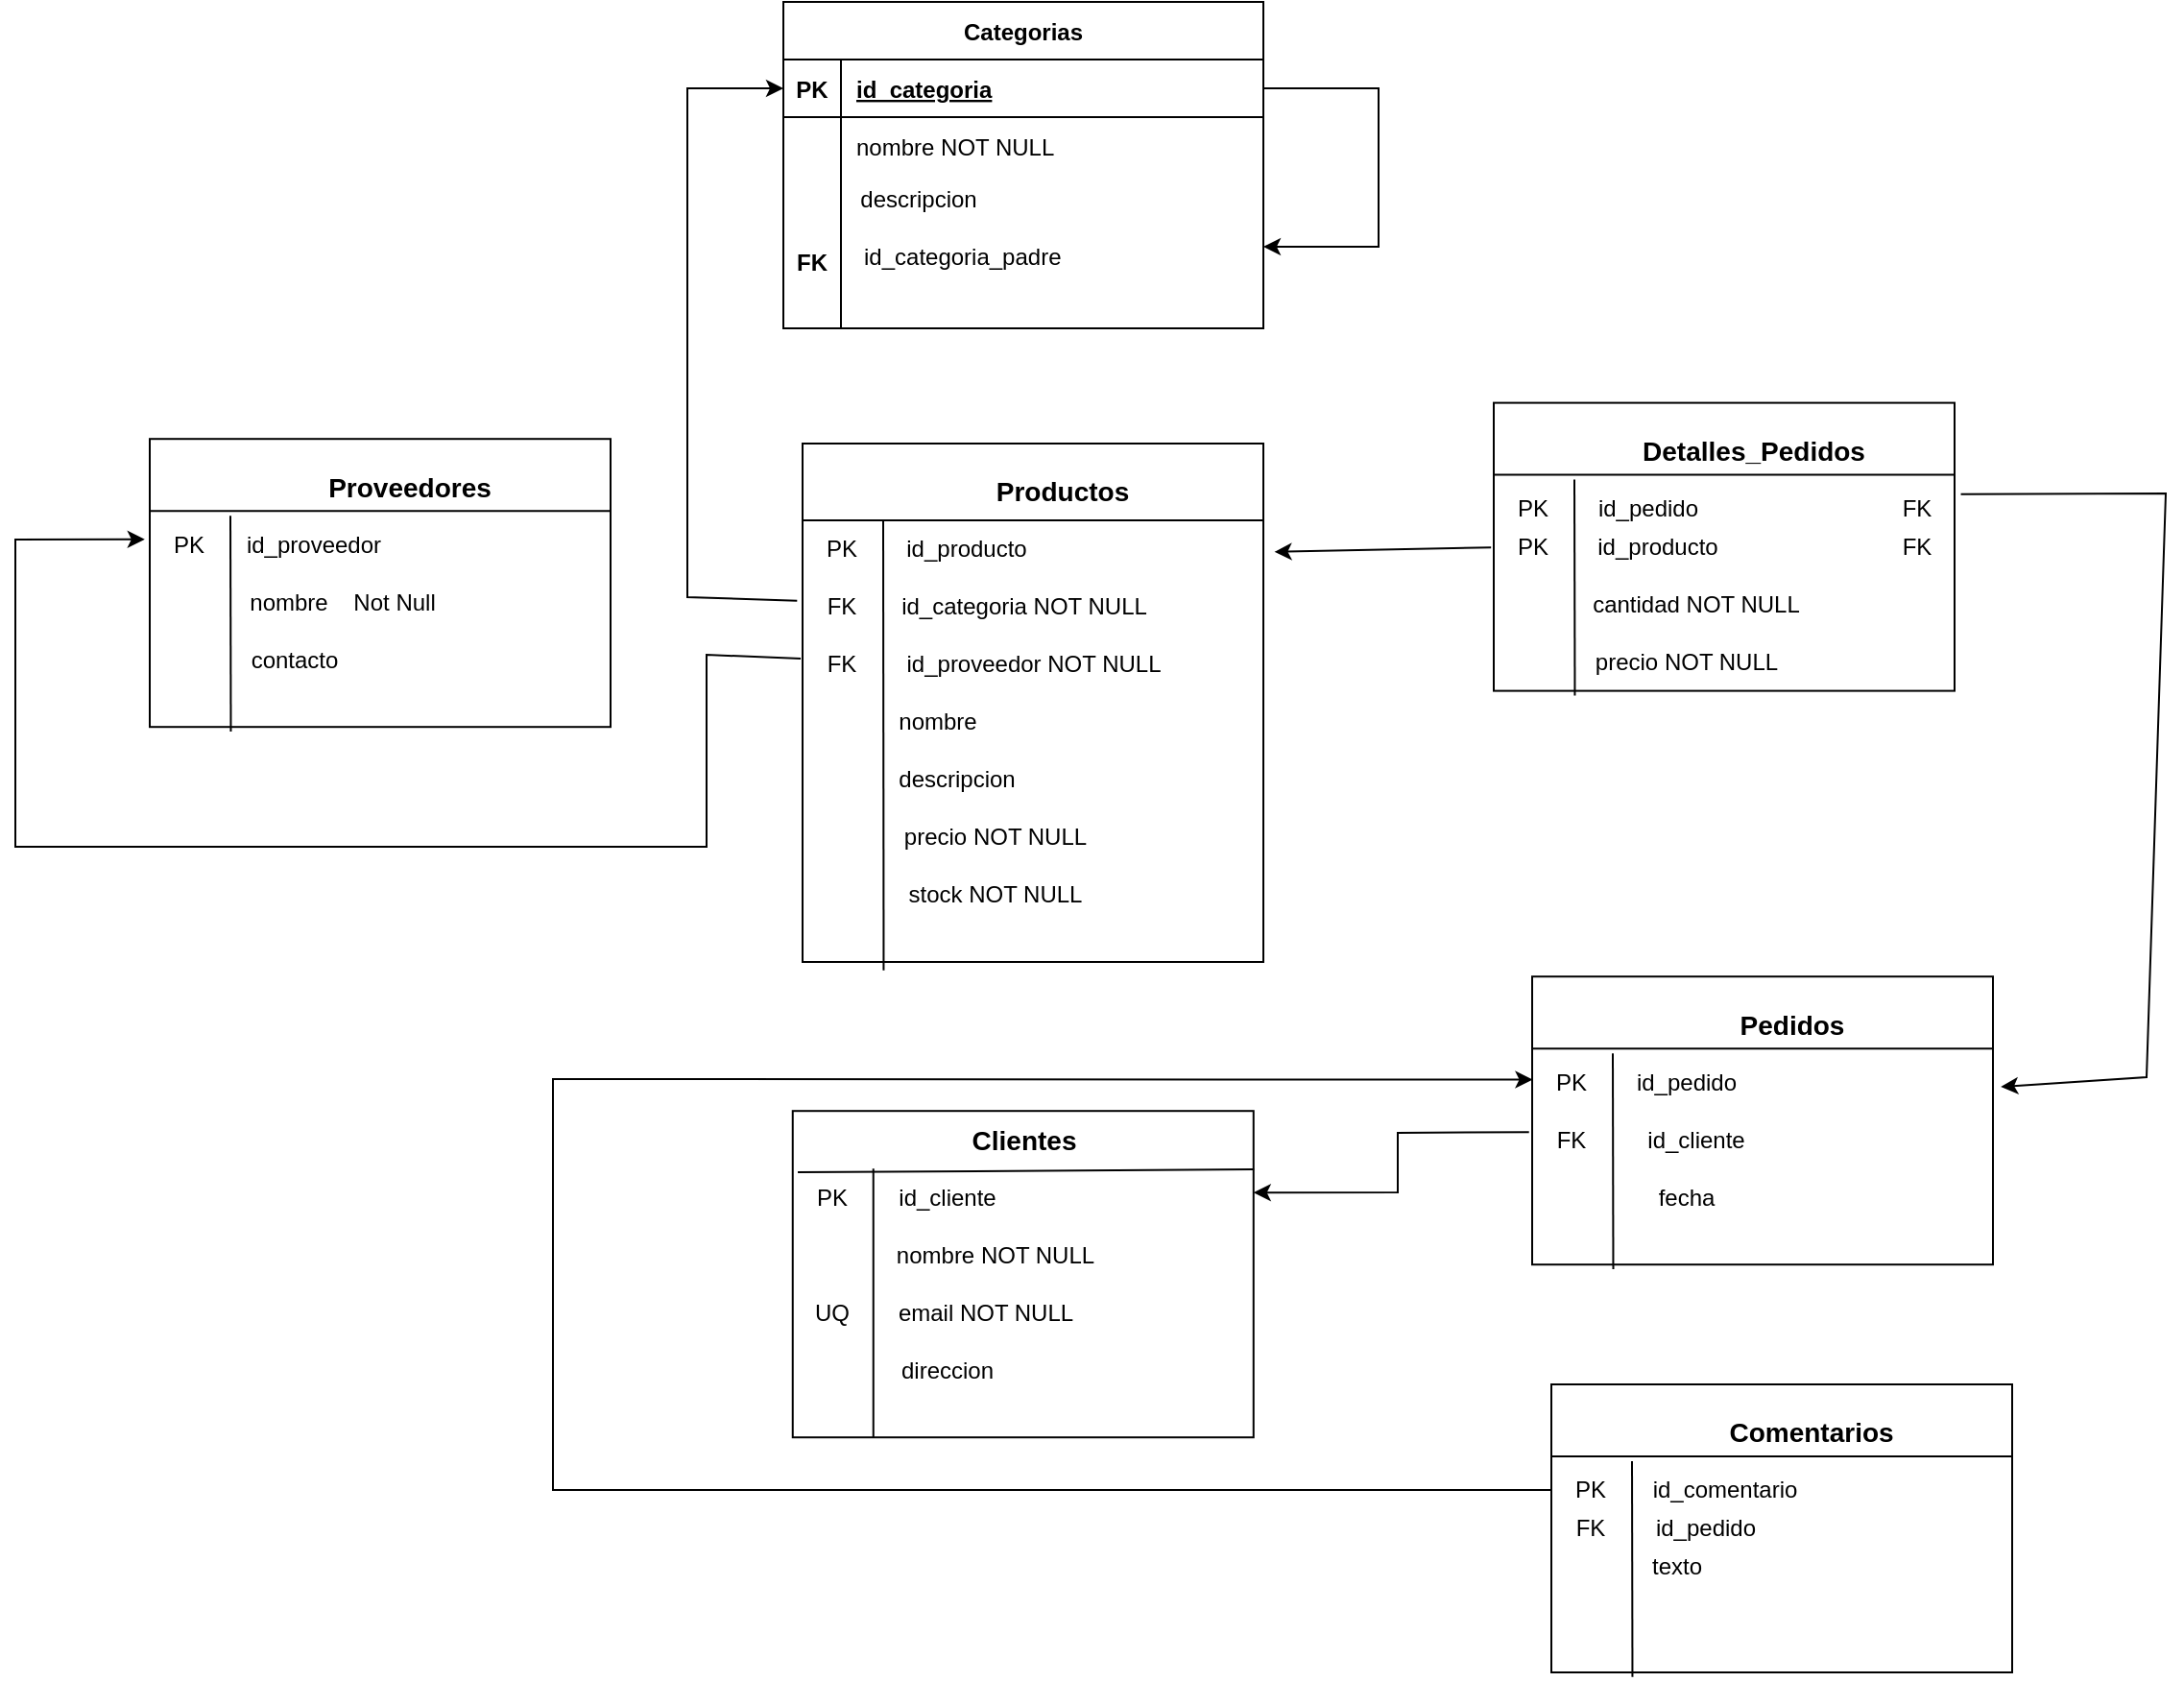 <mxfile version="24.4.4" type="device">
  <diagram id="R2lEEEUBdFMjLlhIrx00" name="Page-1">
    <mxGraphModel dx="1323" dy="1857" grid="1" gridSize="10" guides="1" tooltips="1" connect="1" arrows="1" fold="1" page="1" pageScale="1" pageWidth="850" pageHeight="1100" math="0" shadow="0" extFonts="Permanent Marker^https://fonts.googleapis.com/css?family=Permanent+Marker">
      <root>
        <mxCell id="0" />
        <mxCell id="1" parent="0" />
        <mxCell id="C-vyLk0tnHw3VtMMgP7b-23" value="Categorias" style="shape=table;startSize=30;container=1;collapsible=1;childLayout=tableLayout;fixedRows=1;rowLines=0;fontStyle=1;align=center;resizeLast=1;" parent="1" vertex="1">
          <mxGeometry x="840" y="-40" width="250" height="170" as="geometry" />
        </mxCell>
        <mxCell id="C-vyLk0tnHw3VtMMgP7b-24" value="" style="shape=partialRectangle;collapsible=0;dropTarget=0;pointerEvents=0;fillColor=none;points=[[0,0.5],[1,0.5]];portConstraint=eastwest;top=0;left=0;right=0;bottom=1;" parent="C-vyLk0tnHw3VtMMgP7b-23" vertex="1">
          <mxGeometry y="30" width="250" height="30" as="geometry" />
        </mxCell>
        <mxCell id="C-vyLk0tnHw3VtMMgP7b-25" value="PK" style="shape=partialRectangle;overflow=hidden;connectable=0;fillColor=none;top=0;left=0;bottom=0;right=0;fontStyle=1;" parent="C-vyLk0tnHw3VtMMgP7b-24" vertex="1">
          <mxGeometry width="30" height="30" as="geometry">
            <mxRectangle width="30" height="30" as="alternateBounds" />
          </mxGeometry>
        </mxCell>
        <mxCell id="C-vyLk0tnHw3VtMMgP7b-26" value="id_categoria" style="shape=partialRectangle;overflow=hidden;connectable=0;fillColor=none;top=0;left=0;bottom=0;right=0;align=left;spacingLeft=6;fontStyle=5;" parent="C-vyLk0tnHw3VtMMgP7b-24" vertex="1">
          <mxGeometry x="30" width="220" height="30" as="geometry">
            <mxRectangle width="220" height="30" as="alternateBounds" />
          </mxGeometry>
        </mxCell>
        <mxCell id="C-vyLk0tnHw3VtMMgP7b-27" value="" style="shape=partialRectangle;collapsible=0;dropTarget=0;pointerEvents=0;fillColor=none;points=[[0,0.5],[1,0.5]];portConstraint=eastwest;top=0;left=0;right=0;bottom=0;" parent="C-vyLk0tnHw3VtMMgP7b-23" vertex="1">
          <mxGeometry y="60" width="250" height="30" as="geometry" />
        </mxCell>
        <mxCell id="C-vyLk0tnHw3VtMMgP7b-28" value="" style="shape=partialRectangle;overflow=hidden;connectable=0;fillColor=none;top=0;left=0;bottom=0;right=0;" parent="C-vyLk0tnHw3VtMMgP7b-27" vertex="1">
          <mxGeometry width="30" height="30" as="geometry">
            <mxRectangle width="30" height="30" as="alternateBounds" />
          </mxGeometry>
        </mxCell>
        <mxCell id="C-vyLk0tnHw3VtMMgP7b-29" value="nombre NOT NULL" style="shape=partialRectangle;overflow=hidden;connectable=0;fillColor=none;top=0;left=0;bottom=0;right=0;align=left;spacingLeft=6;" parent="C-vyLk0tnHw3VtMMgP7b-27" vertex="1">
          <mxGeometry x="30" width="220" height="30" as="geometry">
            <mxRectangle width="220" height="30" as="alternateBounds" />
          </mxGeometry>
        </mxCell>
        <mxCell id="jYscwoyKgJWhg-Qc2eCs-4" value="" style="endArrow=classic;html=1;rounded=0;exitX=1;exitY=0.5;exitDx=0;exitDy=0;entryX=1;entryY=0.75;entryDx=0;entryDy=0;edgeStyle=orthogonalEdgeStyle;" edge="1" parent="C-vyLk0tnHw3VtMMgP7b-23" source="C-vyLk0tnHw3VtMMgP7b-24" target="C-vyLk0tnHw3VtMMgP7b-23">
          <mxGeometry width="50" height="50" relative="1" as="geometry">
            <mxPoint x="320" y="80" as="sourcePoint" />
            <mxPoint x="370" y="30" as="targetPoint" />
            <Array as="points">
              <mxPoint x="310" y="45" />
              <mxPoint x="310" y="128" />
            </Array>
          </mxGeometry>
        </mxCell>
        <mxCell id="Fk9vVuh8kFgdgYr4Rpxz-1" value="&amp;nbsp; &amp;nbsp; &amp;nbsp; &amp;nbsp; &amp;nbsp; &amp;nbsp; &amp;nbsp; &amp;nbsp; &amp;nbsp; &amp;nbsp; &amp;nbsp; &amp;nbsp; &amp;nbsp; &amp;nbsp;descripcion" style="text;html=1;align=center;verticalAlign=middle;resizable=0;points=[];autosize=1;strokeColor=none;fillColor=none;" parent="1" vertex="1">
          <mxGeometry x="780" y="48" width="170" height="30" as="geometry" />
        </mxCell>
        <mxCell id="Fk9vVuh8kFgdgYr4Rpxz-2" value="" style="endArrow=none;html=1;rounded=0;" parent="1" edge="1">
          <mxGeometry width="50" height="50" relative="1" as="geometry">
            <mxPoint x="870" y="40" as="sourcePoint" />
            <mxPoint x="870" y="130" as="targetPoint" />
          </mxGeometry>
        </mxCell>
        <mxCell id="Fk9vVuh8kFgdgYr4Rpxz-3" value="" style="rounded=0;whiteSpace=wrap;html=1;" parent="1" vertex="1">
          <mxGeometry x="510" y="187.6" width="240" height="150" as="geometry" />
        </mxCell>
        <mxCell id="Fk9vVuh8kFgdgYr4Rpxz-4" value="" style="endArrow=none;html=1;rounded=0;exitX=0;exitY=0.25;exitDx=0;exitDy=0;entryX=1;entryY=0.25;entryDx=0;entryDy=0;" parent="1" source="Fk9vVuh8kFgdgYr4Rpxz-3" target="Fk9vVuh8kFgdgYr4Rpxz-3" edge="1">
          <mxGeometry width="50" height="50" relative="1" as="geometry">
            <mxPoint x="510" y="297.6" as="sourcePoint" />
            <mxPoint x="560" y="247.6" as="targetPoint" />
          </mxGeometry>
        </mxCell>
        <mxCell id="Fk9vVuh8kFgdgYr4Rpxz-6" value="" style="endArrow=none;html=1;rounded=0;exitX=0.176;exitY=1.016;exitDx=0;exitDy=0;exitPerimeter=0;" parent="1" source="Fk9vVuh8kFgdgYr4Rpxz-3" edge="1">
          <mxGeometry width="50" height="50" relative="1" as="geometry">
            <mxPoint x="510" y="297.6" as="sourcePoint" />
            <mxPoint x="552" y="227.6" as="targetPoint" />
          </mxGeometry>
        </mxCell>
        <mxCell id="Fk9vVuh8kFgdgYr4Rpxz-7" value="&lt;b&gt;&lt;font style=&quot;font-size: 14px;&quot;&gt;Proveedores&lt;/font&gt;&lt;/b&gt;" style="text;html=1;align=center;verticalAlign=middle;resizable=0;points=[];autosize=1;strokeColor=none;fillColor=none;" parent="1" vertex="1">
          <mxGeometry x="590" y="197.6" width="110" height="30" as="geometry" />
        </mxCell>
        <mxCell id="Fk9vVuh8kFgdgYr4Rpxz-8" value="" style="rounded=0;whiteSpace=wrap;html=1;" parent="1" vertex="1">
          <mxGeometry x="844.88" y="537.6" width="240" height="170" as="geometry" />
        </mxCell>
        <mxCell id="Fk9vVuh8kFgdgYr4Rpxz-9" value="" style="endArrow=none;html=1;rounded=0;exitX=0.011;exitY=0.188;exitDx=0;exitDy=0;entryX=1.001;entryY=0.179;entryDx=0;entryDy=0;exitPerimeter=0;entryPerimeter=0;" parent="1" source="Fk9vVuh8kFgdgYr4Rpxz-8" target="Fk9vVuh8kFgdgYr4Rpxz-8" edge="1">
          <mxGeometry width="50" height="50" relative="1" as="geometry">
            <mxPoint x="844.88" y="647.6" as="sourcePoint" />
            <mxPoint x="894.88" y="597.6" as="targetPoint" />
            <Array as="points" />
          </mxGeometry>
        </mxCell>
        <mxCell id="Fk9vVuh8kFgdgYr4Rpxz-10" value="" style="endArrow=none;html=1;rounded=0;entryX=-0.043;entryY=0;entryDx=0;entryDy=0;entryPerimeter=0;" parent="1" target="Fk9vVuh8kFgdgYr4Rpxz-39" edge="1">
          <mxGeometry width="50" height="50" relative="1" as="geometry">
            <mxPoint x="886.88" y="707.6" as="sourcePoint" />
            <mxPoint x="886.88" y="577.6" as="targetPoint" />
          </mxGeometry>
        </mxCell>
        <mxCell id="Fk9vVuh8kFgdgYr4Rpxz-11" value="&lt;b&gt;&lt;font style=&quot;font-size: 14px;&quot;&gt;Clientes&lt;/font&gt;&lt;/b&gt;" style="text;html=1;align=center;verticalAlign=middle;resizable=0;points=[];autosize=1;strokeColor=none;fillColor=none;" parent="1" vertex="1">
          <mxGeometry x="924.88" y="537.6" width="80" height="30" as="geometry" />
        </mxCell>
        <mxCell id="Fk9vVuh8kFgdgYr4Rpxz-13" value="" style="rounded=0;whiteSpace=wrap;html=1;" parent="1" vertex="1">
          <mxGeometry x="850" y="190" width="240" height="270" as="geometry" />
        </mxCell>
        <mxCell id="Fk9vVuh8kFgdgYr4Rpxz-14" value="" style="endArrow=none;html=1;rounded=0;exitX=0;exitY=0.25;exitDx=0;exitDy=0;entryX=1;entryY=0.25;entryDx=0;entryDy=0;" parent="1" edge="1">
          <mxGeometry width="50" height="50" relative="1" as="geometry">
            <mxPoint x="850" y="230" as="sourcePoint" />
            <mxPoint x="1090" y="230" as="targetPoint" />
          </mxGeometry>
        </mxCell>
        <mxCell id="Fk9vVuh8kFgdgYr4Rpxz-15" value="" style="endArrow=none;html=1;rounded=0;exitX=0.176;exitY=1.016;exitDx=0;exitDy=0;exitPerimeter=0;" parent="1" source="Fk9vVuh8kFgdgYr4Rpxz-13" edge="1">
          <mxGeometry width="50" height="50" relative="1" as="geometry">
            <mxPoint x="950" y="400" as="sourcePoint" />
            <mxPoint x="892" y="230" as="targetPoint" />
          </mxGeometry>
        </mxCell>
        <mxCell id="Fk9vVuh8kFgdgYr4Rpxz-16" value="&lt;b&gt;&lt;font style=&quot;font-size: 14px;&quot;&gt;Productos&lt;/font&gt;&lt;/b&gt;" style="text;html=1;align=center;verticalAlign=middle;resizable=0;points=[];autosize=1;strokeColor=none;fillColor=none;" parent="1" vertex="1">
          <mxGeometry x="940" y="200" width="90" height="30" as="geometry" />
        </mxCell>
        <mxCell id="Fk9vVuh8kFgdgYr4Rpxz-17" value="" style="rounded=0;whiteSpace=wrap;html=1;" parent="1" vertex="1">
          <mxGeometry x="1230" y="467.6" width="240" height="150" as="geometry" />
        </mxCell>
        <mxCell id="Fk9vVuh8kFgdgYr4Rpxz-18" value="" style="endArrow=none;html=1;rounded=0;exitX=0;exitY=0.25;exitDx=0;exitDy=0;entryX=1;entryY=0.25;entryDx=0;entryDy=0;" parent="1" source="Fk9vVuh8kFgdgYr4Rpxz-17" target="Fk9vVuh8kFgdgYr4Rpxz-17" edge="1">
          <mxGeometry width="50" height="50" relative="1" as="geometry">
            <mxPoint x="1230" y="577.6" as="sourcePoint" />
            <mxPoint x="1280" y="527.6" as="targetPoint" />
          </mxGeometry>
        </mxCell>
        <mxCell id="Fk9vVuh8kFgdgYr4Rpxz-19" value="" style="endArrow=none;html=1;rounded=0;exitX=0.176;exitY=1.016;exitDx=0;exitDy=0;exitPerimeter=0;" parent="1" source="Fk9vVuh8kFgdgYr4Rpxz-17" edge="1">
          <mxGeometry width="50" height="50" relative="1" as="geometry">
            <mxPoint x="1230" y="577.6" as="sourcePoint" />
            <mxPoint x="1272" y="507.6" as="targetPoint" />
          </mxGeometry>
        </mxCell>
        <mxCell id="Fk9vVuh8kFgdgYr4Rpxz-20" value="&lt;span style=&quot;font-size: 14px;&quot;&gt;&lt;b&gt;Pedidos&lt;/b&gt;&lt;/span&gt;" style="text;html=1;align=center;verticalAlign=middle;resizable=0;points=[];autosize=1;strokeColor=none;fillColor=none;" parent="1" vertex="1">
          <mxGeometry x="1325" y="477.6" width="80" height="30" as="geometry" />
        </mxCell>
        <mxCell id="Fk9vVuh8kFgdgYr4Rpxz-26" value="" style="rounded=0;whiteSpace=wrap;html=1;" parent="1" vertex="1">
          <mxGeometry x="1210" y="168.8" width="240" height="150" as="geometry" />
        </mxCell>
        <mxCell id="Fk9vVuh8kFgdgYr4Rpxz-27" value="" style="endArrow=none;html=1;rounded=0;exitX=0;exitY=0.25;exitDx=0;exitDy=0;entryX=1;entryY=0.25;entryDx=0;entryDy=0;" parent="1" source="Fk9vVuh8kFgdgYr4Rpxz-26" target="Fk9vVuh8kFgdgYr4Rpxz-26" edge="1">
          <mxGeometry width="50" height="50" relative="1" as="geometry">
            <mxPoint x="1210" y="278.8" as="sourcePoint" />
            <mxPoint x="1260" y="228.8" as="targetPoint" />
          </mxGeometry>
        </mxCell>
        <mxCell id="Fk9vVuh8kFgdgYr4Rpxz-28" value="" style="endArrow=none;html=1;rounded=0;exitX=0.176;exitY=1.016;exitDx=0;exitDy=0;exitPerimeter=0;" parent="1" source="Fk9vVuh8kFgdgYr4Rpxz-26" edge="1">
          <mxGeometry width="50" height="50" relative="1" as="geometry">
            <mxPoint x="1210" y="278.8" as="sourcePoint" />
            <mxPoint x="1252" y="208.8" as="targetPoint" />
          </mxGeometry>
        </mxCell>
        <mxCell id="Fk9vVuh8kFgdgYr4Rpxz-29" value="&lt;b&gt;&lt;font style=&quot;font-size: 14px;&quot;&gt;Detalles_Pedidos&lt;/font&gt;&lt;/b&gt;" style="text;html=1;align=center;verticalAlign=middle;resizable=0;points=[];autosize=1;strokeColor=none;fillColor=none;" parent="1" vertex="1">
          <mxGeometry x="1275" y="178.8" width="140" height="30" as="geometry" />
        </mxCell>
        <mxCell id="Fk9vVuh8kFgdgYr4Rpxz-30" value="" style="rounded=0;whiteSpace=wrap;html=1;" parent="1" vertex="1">
          <mxGeometry x="1240" y="680" width="240" height="150" as="geometry" />
        </mxCell>
        <mxCell id="Fk9vVuh8kFgdgYr4Rpxz-31" value="" style="endArrow=none;html=1;rounded=0;exitX=0;exitY=0.25;exitDx=0;exitDy=0;entryX=1;entryY=0.25;entryDx=0;entryDy=0;" parent="1" source="Fk9vVuh8kFgdgYr4Rpxz-30" target="Fk9vVuh8kFgdgYr4Rpxz-30" edge="1">
          <mxGeometry width="50" height="50" relative="1" as="geometry">
            <mxPoint x="1240" y="790" as="sourcePoint" />
            <mxPoint x="1290" y="740" as="targetPoint" />
          </mxGeometry>
        </mxCell>
        <mxCell id="Fk9vVuh8kFgdgYr4Rpxz-32" value="" style="endArrow=none;html=1;rounded=0;exitX=0.176;exitY=1.016;exitDx=0;exitDy=0;exitPerimeter=0;" parent="1" source="Fk9vVuh8kFgdgYr4Rpxz-30" edge="1">
          <mxGeometry width="50" height="50" relative="1" as="geometry">
            <mxPoint x="1240" y="790" as="sourcePoint" />
            <mxPoint x="1282" y="720" as="targetPoint" />
          </mxGeometry>
        </mxCell>
        <mxCell id="Fk9vVuh8kFgdgYr4Rpxz-33" value="&lt;b&gt;&lt;font style=&quot;font-size: 14px;&quot;&gt;Comentarios&lt;/font&gt;&lt;/b&gt;" style="text;html=1;align=center;verticalAlign=middle;resizable=0;points=[];autosize=1;strokeColor=none;fillColor=none;" parent="1" vertex="1">
          <mxGeometry x="1320" y="690" width="110" height="30" as="geometry" />
        </mxCell>
        <mxCell id="Fk9vVuh8kFgdgYr4Rpxz-34" value="PK" style="text;html=1;align=center;verticalAlign=middle;resizable=0;points=[];autosize=1;strokeColor=none;fillColor=none;" parent="1" vertex="1">
          <mxGeometry x="510" y="227.6" width="40" height="30" as="geometry" />
        </mxCell>
        <mxCell id="Fk9vVuh8kFgdgYr4Rpxz-35" value="id_proveedor" style="text;html=1;align=center;verticalAlign=middle;resizable=0;points=[];autosize=1;strokeColor=none;fillColor=none;" parent="1" vertex="1">
          <mxGeometry x="550" y="227.6" width="90" height="30" as="geometry" />
        </mxCell>
        <mxCell id="Fk9vVuh8kFgdgYr4Rpxz-36" value="nombre&amp;nbsp; &amp;nbsp; Not Null" style="text;html=1;align=center;verticalAlign=middle;resizable=0;points=[];autosize=1;strokeColor=none;fillColor=none;" parent="1" vertex="1">
          <mxGeometry x="550" y="257.6" width="120" height="30" as="geometry" />
        </mxCell>
        <mxCell id="Fk9vVuh8kFgdgYr4Rpxz-37" value="contacto" style="text;html=1;align=center;verticalAlign=middle;resizable=0;points=[];autosize=1;strokeColor=none;fillColor=none;" parent="1" vertex="1">
          <mxGeometry x="550" y="287.6" width="70" height="30" as="geometry" />
        </mxCell>
        <mxCell id="Fk9vVuh8kFgdgYr4Rpxz-38" value="PK" style="text;html=1;align=center;verticalAlign=middle;resizable=0;points=[];autosize=1;strokeColor=none;fillColor=none;" parent="1" vertex="1">
          <mxGeometry x="844.88" y="567.6" width="40" height="30" as="geometry" />
        </mxCell>
        <mxCell id="Fk9vVuh8kFgdgYr4Rpxz-39" value="id_cliente" style="text;html=1;align=center;verticalAlign=middle;resizable=0;points=[];autosize=1;strokeColor=none;fillColor=none;" parent="1" vertex="1">
          <mxGeometry x="889.88" y="567.6" width="70" height="30" as="geometry" />
        </mxCell>
        <mxCell id="Fk9vVuh8kFgdgYr4Rpxz-41" value="nombre NOT NULL" style="text;html=1;align=center;verticalAlign=middle;resizable=0;points=[];autosize=1;strokeColor=none;fillColor=none;" parent="1" vertex="1">
          <mxGeometry x="884.88" y="597.6" width="130" height="30" as="geometry" />
        </mxCell>
        <mxCell id="Fk9vVuh8kFgdgYr4Rpxz-43" value="email NOT NULL" style="text;html=1;align=center;verticalAlign=middle;resizable=0;points=[];autosize=1;strokeColor=none;fillColor=none;" parent="1" vertex="1">
          <mxGeometry x="889.88" y="627.6" width="110" height="30" as="geometry" />
        </mxCell>
        <mxCell id="Fk9vVuh8kFgdgYr4Rpxz-44" value="UQ" style="text;html=1;align=center;verticalAlign=middle;resizable=0;points=[];autosize=1;strokeColor=none;fillColor=none;" parent="1" vertex="1">
          <mxGeometry x="844.88" y="627.6" width="40" height="30" as="geometry" />
        </mxCell>
        <mxCell id="Fk9vVuh8kFgdgYr4Rpxz-45" value="direccion" style="text;html=1;align=center;verticalAlign=middle;resizable=0;points=[];autosize=1;strokeColor=none;fillColor=none;" parent="1" vertex="1">
          <mxGeometry x="889.88" y="657.6" width="70" height="30" as="geometry" />
        </mxCell>
        <mxCell id="Fk9vVuh8kFgdgYr4Rpxz-46" value="PK" style="text;html=1;align=center;verticalAlign=middle;resizable=0;points=[];autosize=1;strokeColor=none;fillColor=none;" parent="1" vertex="1">
          <mxGeometry x="850" y="230" width="40" height="30" as="geometry" />
        </mxCell>
        <mxCell id="Fk9vVuh8kFgdgYr4Rpxz-47" value="id_producto" style="text;html=1;align=center;verticalAlign=middle;resizable=0;points=[];autosize=1;strokeColor=none;fillColor=none;" parent="1" vertex="1">
          <mxGeometry x="890" y="230" width="90" height="30" as="geometry" />
        </mxCell>
        <mxCell id="Fk9vVuh8kFgdgYr4Rpxz-48" value="id_categoria NOT NULL" style="text;html=1;align=center;verticalAlign=middle;resizable=0;points=[];autosize=1;strokeColor=none;fillColor=none;" parent="1" vertex="1">
          <mxGeometry x="890" y="260" width="150" height="30" as="geometry" />
        </mxCell>
        <mxCell id="Fk9vVuh8kFgdgYr4Rpxz-49" value="id_proveedor NOT NULL" style="text;html=1;align=center;verticalAlign=middle;resizable=0;points=[];autosize=1;strokeColor=none;fillColor=none;" parent="1" vertex="1">
          <mxGeometry x="890" y="290" width="160" height="30" as="geometry" />
        </mxCell>
        <mxCell id="Fk9vVuh8kFgdgYr4Rpxz-50" value="nombre" style="text;html=1;align=center;verticalAlign=middle;resizable=0;points=[];autosize=1;strokeColor=none;fillColor=none;" parent="1" vertex="1">
          <mxGeometry x="890" y="320" width="60" height="30" as="geometry" />
        </mxCell>
        <mxCell id="Fk9vVuh8kFgdgYr4Rpxz-51" value="descripcion" style="text;html=1;align=center;verticalAlign=middle;resizable=0;points=[];autosize=1;strokeColor=none;fillColor=none;" parent="1" vertex="1">
          <mxGeometry x="890" y="350" width="80" height="30" as="geometry" />
        </mxCell>
        <mxCell id="Fk9vVuh8kFgdgYr4Rpxz-52" value="precio NOT NULL" style="text;html=1;align=center;verticalAlign=middle;resizable=0;points=[];autosize=1;strokeColor=none;fillColor=none;" parent="1" vertex="1">
          <mxGeometry x="890" y="380" width="120" height="30" as="geometry" />
        </mxCell>
        <mxCell id="Fk9vVuh8kFgdgYr4Rpxz-53" value="stock NOT NULL" style="text;html=1;align=center;verticalAlign=middle;resizable=0;points=[];autosize=1;strokeColor=none;fillColor=none;" parent="1" vertex="1">
          <mxGeometry x="895" y="410" width="110" height="30" as="geometry" />
        </mxCell>
        <mxCell id="Fk9vVuh8kFgdgYr4Rpxz-54" value="FK" style="text;html=1;align=center;verticalAlign=middle;resizable=0;points=[];autosize=1;strokeColor=none;fillColor=none;" parent="1" vertex="1">
          <mxGeometry x="850" y="260" width="40" height="30" as="geometry" />
        </mxCell>
        <mxCell id="Fk9vVuh8kFgdgYr4Rpxz-55" value="FK" style="text;html=1;align=center;verticalAlign=middle;resizable=0;points=[];autosize=1;strokeColor=none;fillColor=none;" parent="1" vertex="1">
          <mxGeometry x="850" y="290" width="40" height="30" as="geometry" />
        </mxCell>
        <mxCell id="Fk9vVuh8kFgdgYr4Rpxz-56" value="PK" style="text;html=1;align=center;verticalAlign=middle;resizable=0;points=[];autosize=1;strokeColor=none;fillColor=none;" parent="1" vertex="1">
          <mxGeometry x="1230" y="507.6" width="40" height="30" as="geometry" />
        </mxCell>
        <mxCell id="Fk9vVuh8kFgdgYr4Rpxz-57" value="id_pedido" style="text;html=1;align=center;verticalAlign=middle;resizable=0;points=[];autosize=1;strokeColor=none;fillColor=none;" parent="1" vertex="1">
          <mxGeometry x="1270" y="507.6" width="80" height="30" as="geometry" />
        </mxCell>
        <mxCell id="Fk9vVuh8kFgdgYr4Rpxz-58" value="id_cliente" style="text;html=1;align=center;verticalAlign=middle;resizable=0;points=[];autosize=1;strokeColor=none;fillColor=none;" parent="1" vertex="1">
          <mxGeometry x="1280" y="537.6" width="70" height="30" as="geometry" />
        </mxCell>
        <mxCell id="Fk9vVuh8kFgdgYr4Rpxz-59" value="FK" style="text;html=1;align=center;verticalAlign=middle;resizable=0;points=[];autosize=1;strokeColor=none;fillColor=none;" parent="1" vertex="1">
          <mxGeometry x="1230" y="537.6" width="40" height="30" as="geometry" />
        </mxCell>
        <mxCell id="Fk9vVuh8kFgdgYr4Rpxz-60" value="fecha" style="text;html=1;align=center;verticalAlign=middle;resizable=0;points=[];autosize=1;strokeColor=none;fillColor=none;" parent="1" vertex="1">
          <mxGeometry x="1285" y="567.6" width="50" height="30" as="geometry" />
        </mxCell>
        <mxCell id="Fk9vVuh8kFgdgYr4Rpxz-61" value="PK" style="text;html=1;align=center;verticalAlign=middle;resizable=0;points=[];autosize=1;strokeColor=none;fillColor=none;" parent="1" vertex="1">
          <mxGeometry x="1210" y="208.8" width="40" height="30" as="geometry" />
        </mxCell>
        <mxCell id="Fk9vVuh8kFgdgYr4Rpxz-62" value="id_pedido" style="text;html=1;align=center;verticalAlign=middle;resizable=0;points=[];autosize=1;strokeColor=none;fillColor=none;" parent="1" vertex="1">
          <mxGeometry x="1250" y="208.8" width="80" height="30" as="geometry" />
        </mxCell>
        <mxCell id="Fk9vVuh8kFgdgYr4Rpxz-63" value="PK" style="text;html=1;align=center;verticalAlign=middle;resizable=0;points=[];autosize=1;strokeColor=none;fillColor=none;" parent="1" vertex="1">
          <mxGeometry x="1210" y="228.8" width="40" height="30" as="geometry" />
        </mxCell>
        <mxCell id="Fk9vVuh8kFgdgYr4Rpxz-64" value="id_producto" style="text;html=1;align=center;verticalAlign=middle;resizable=0;points=[];autosize=1;strokeColor=none;fillColor=none;" parent="1" vertex="1">
          <mxGeometry x="1250" y="228.8" width="90" height="30" as="geometry" />
        </mxCell>
        <mxCell id="Fk9vVuh8kFgdgYr4Rpxz-65" value="cantidad NOT NULL" style="text;html=1;align=center;verticalAlign=middle;resizable=0;points=[];autosize=1;strokeColor=none;fillColor=none;" parent="1" vertex="1">
          <mxGeometry x="1250" y="258.8" width="130" height="30" as="geometry" />
        </mxCell>
        <mxCell id="Fk9vVuh8kFgdgYr4Rpxz-66" value="precio NOT NULL" style="text;html=1;align=center;verticalAlign=middle;resizable=0;points=[];autosize=1;strokeColor=none;fillColor=none;" parent="1" vertex="1">
          <mxGeometry x="1250" y="288.8" width="120" height="30" as="geometry" />
        </mxCell>
        <mxCell id="Fk9vVuh8kFgdgYr4Rpxz-67" value="FK" style="text;html=1;align=center;verticalAlign=middle;resizable=0;points=[];autosize=1;strokeColor=none;fillColor=none;" parent="1" vertex="1">
          <mxGeometry x="1410" y="208.8" width="40" height="30" as="geometry" />
        </mxCell>
        <mxCell id="Fk9vVuh8kFgdgYr4Rpxz-68" value="FK" style="text;html=1;align=center;verticalAlign=middle;resizable=0;points=[];autosize=1;strokeColor=none;fillColor=none;" parent="1" vertex="1">
          <mxGeometry x="1410" y="228.8" width="40" height="30" as="geometry" />
        </mxCell>
        <mxCell id="Fk9vVuh8kFgdgYr4Rpxz-69" value="id_comentario" style="text;html=1;align=center;verticalAlign=middle;resizable=0;points=[];autosize=1;strokeColor=none;fillColor=none;" parent="1" vertex="1">
          <mxGeometry x="1280" y="720" width="100" height="30" as="geometry" />
        </mxCell>
        <mxCell id="Fk9vVuh8kFgdgYr4Rpxz-70" value="PK" style="text;html=1;align=center;verticalAlign=middle;resizable=0;points=[];autosize=1;strokeColor=none;fillColor=none;" parent="1" vertex="1">
          <mxGeometry x="1240" y="720" width="40" height="30" as="geometry" />
        </mxCell>
        <mxCell id="Fk9vVuh8kFgdgYr4Rpxz-71" value="id_pedido" style="text;html=1;align=center;verticalAlign=middle;resizable=0;points=[];autosize=1;strokeColor=none;fillColor=none;" parent="1" vertex="1">
          <mxGeometry x="1280" y="740" width="80" height="30" as="geometry" />
        </mxCell>
        <mxCell id="Fk9vVuh8kFgdgYr4Rpxz-72" value="FK" style="text;html=1;align=center;verticalAlign=middle;resizable=0;points=[];autosize=1;strokeColor=none;fillColor=none;" parent="1" vertex="1">
          <mxGeometry x="1240" y="740" width="40" height="30" as="geometry" />
        </mxCell>
        <mxCell id="Fk9vVuh8kFgdgYr4Rpxz-73" value="texto" style="text;html=1;align=center;verticalAlign=middle;resizable=0;points=[];autosize=1;strokeColor=none;fillColor=none;" parent="1" vertex="1">
          <mxGeometry x="1280" y="760" width="50" height="30" as="geometry" />
        </mxCell>
        <mxCell id="Fk9vVuh8kFgdgYr4Rpxz-74" value="" style="endArrow=classic;html=1;rounded=0;exitX=-0.071;exitY=0.396;exitDx=0;exitDy=0;exitPerimeter=0;entryX=0;entryY=0.5;entryDx=0;entryDy=0;" parent="1" source="Fk9vVuh8kFgdgYr4Rpxz-54" target="C-vyLk0tnHw3VtMMgP7b-24" edge="1">
          <mxGeometry width="50" height="50" relative="1" as="geometry">
            <mxPoint x="720" y="140" as="sourcePoint" />
            <mxPoint x="790" y="-40" as="targetPoint" />
            <Array as="points">
              <mxPoint x="790" y="270" />
              <mxPoint x="790" y="5" />
            </Array>
          </mxGeometry>
        </mxCell>
        <mxCell id="Fk9vVuh8kFgdgYr4Rpxz-75" value="" style="endArrow=classic;html=1;rounded=0;exitX=-0.024;exitY=0.4;exitDx=0;exitDy=0;exitPerimeter=0;entryX=-0.065;entryY=0.409;entryDx=0;entryDy=0;entryPerimeter=0;" parent="1" source="Fk9vVuh8kFgdgYr4Rpxz-55" target="Fk9vVuh8kFgdgYr4Rpxz-34" edge="1">
          <mxGeometry width="50" height="50" relative="1" as="geometry">
            <mxPoint x="720" y="450" as="sourcePoint" />
            <mxPoint x="770" y="400" as="targetPoint" />
            <Array as="points">
              <mxPoint x="800" y="300" />
              <mxPoint x="800" y="400" />
              <mxPoint x="440" y="400" />
              <mxPoint x="440" y="240" />
            </Array>
          </mxGeometry>
        </mxCell>
        <mxCell id="Fk9vVuh8kFgdgYr4Rpxz-76" value="" style="endArrow=classic;html=1;rounded=0;exitX=-0.035;exitY=0.51;exitDx=0;exitDy=0;exitPerimeter=0;entryX=1.024;entryY=0.209;entryDx=0;entryDy=0;entryPerimeter=0;" parent="1" source="Fk9vVuh8kFgdgYr4Rpxz-63" target="Fk9vVuh8kFgdgYr4Rpxz-13" edge="1">
          <mxGeometry width="50" height="50" relative="1" as="geometry">
            <mxPoint x="1050" y="520" as="sourcePoint" />
            <mxPoint x="1100" y="470" as="targetPoint" />
          </mxGeometry>
        </mxCell>
        <mxCell id="Fk9vVuh8kFgdgYr4Rpxz-77" value="" style="endArrow=classic;html=1;rounded=0;exitX=1.082;exitY=0.252;exitDx=0;exitDy=0;exitPerimeter=0;entryX=1.017;entryY=0.383;entryDx=0;entryDy=0;entryPerimeter=0;" parent="1" source="Fk9vVuh8kFgdgYr4Rpxz-67" target="Fk9vVuh8kFgdgYr4Rpxz-17" edge="1">
          <mxGeometry width="50" height="50" relative="1" as="geometry">
            <mxPoint x="1150" y="450" as="sourcePoint" />
            <mxPoint x="1200" y="400" as="targetPoint" />
            <Array as="points">
              <mxPoint x="1560" y="216" />
              <mxPoint x="1550" y="520" />
            </Array>
          </mxGeometry>
        </mxCell>
        <mxCell id="Fk9vVuh8kFgdgYr4Rpxz-78" value="" style="endArrow=classic;html=1;rounded=0;exitX=-0.041;exitY=0.366;exitDx=0;exitDy=0;exitPerimeter=0;entryX=1;entryY=0.25;entryDx=0;entryDy=0;" parent="1" source="Fk9vVuh8kFgdgYr4Rpxz-59" target="Fk9vVuh8kFgdgYr4Rpxz-8" edge="1">
          <mxGeometry width="50" height="50" relative="1" as="geometry">
            <mxPoint x="1050" y="720" as="sourcePoint" />
            <mxPoint x="1100" y="670" as="targetPoint" />
            <Array as="points">
              <mxPoint x="1160" y="549" />
              <mxPoint x="1160" y="580" />
            </Array>
          </mxGeometry>
        </mxCell>
        <mxCell id="Fk9vVuh8kFgdgYr4Rpxz-79" value="" style="endArrow=classic;html=1;rounded=0;exitX=-0.009;exitY=0.498;exitDx=0;exitDy=0;exitPerimeter=0;entryX=0.006;entryY=0.456;entryDx=0;entryDy=0;entryPerimeter=0;" parent="1" source="Fk9vVuh8kFgdgYr4Rpxz-70" target="Fk9vVuh8kFgdgYr4Rpxz-56" edge="1">
          <mxGeometry width="50" height="50" relative="1" as="geometry">
            <mxPoint x="1570" y="710" as="sourcePoint" />
            <mxPoint x="1620" y="660" as="targetPoint" />
            <Array as="points">
              <mxPoint x="1200" y="735" />
              <mxPoint x="720" y="735" />
              <mxPoint x="720" y="521" />
            </Array>
          </mxGeometry>
        </mxCell>
        <mxCell id="jYscwoyKgJWhg-Qc2eCs-2" value="id_categoria_padre" style="text;html=1;align=left;verticalAlign=middle;resizable=0;points=[];autosize=1;strokeColor=none;fillColor=none;" vertex="1" parent="1">
          <mxGeometry x="879.88" y="78" width="130" height="30" as="geometry" />
        </mxCell>
        <mxCell id="jYscwoyKgJWhg-Qc2eCs-3" value="FK" style="shape=partialRectangle;overflow=hidden;connectable=0;fillColor=none;top=0;left=0;bottom=0;right=0;fontStyle=1;" vertex="1" parent="1">
          <mxGeometry x="840" y="80" width="30" height="30" as="geometry">
            <mxRectangle width="30" height="30" as="alternateBounds" />
          </mxGeometry>
        </mxCell>
      </root>
    </mxGraphModel>
  </diagram>
</mxfile>
